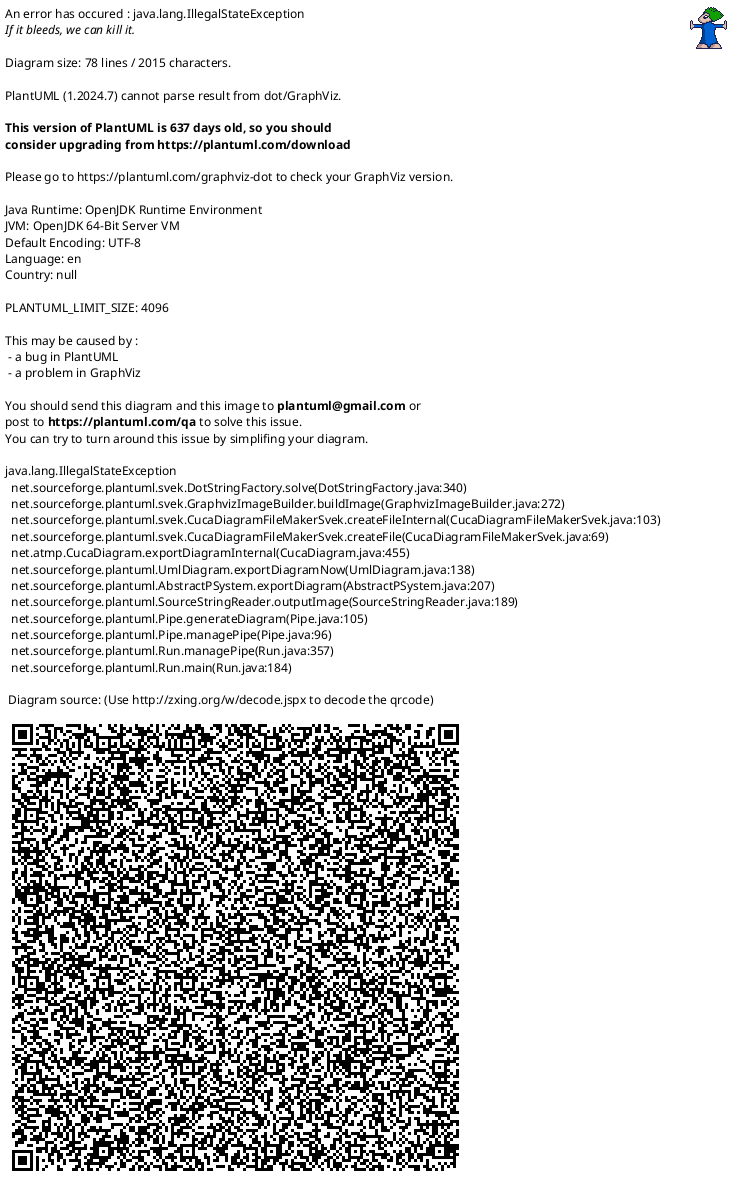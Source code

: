 @startuml
title "Filtrado de Tickets"
skinparam linetype ortho
left to right direction

actor Administrador
actor Cliente
actor "Jefe de Proyecto" as JefeProyecto
actor "Desarrollador de Software" as Desarrollador

rectangle "Filtros" {
  (FiltrarTitulo)
  (FiltrarEstado)
  (FiltrarPrioridad)
  (FiltrarFecha)
  (FiltrarCreador)
  (FiltrarProyecto)
}

rectangle "Estados" {
  (Pendiente)
  (EnProceso)
  (EnEspera)
  (Resuelto)
  (Cerrado)
}

rectangle "Prioridades" {
  (Baja)
  (Media)
  (Alta)
  (Critica)
}

note top of Administrador: Configura y accede a todas las opciones de filtrado

Administrador -[#FF0000]left-> FiltrarTitulo
Administrador -[#FF0000]left-> FiltrarEstado
Administrador -[#FF0000]-> FiltrarPrioridad
Administrador -[#FF0000]-> FiltrarFecha
Administrador -[#FF0000]-> FiltrarCreador
Administrador -[#FF0000]left-> FiltrarProyecto

note top of Cliente: Filtra tickets por palabra, estado, prioridad y fecha

Cliente -[#1E90FF]-> FiltrarTitulo
Cliente -[#1E90FF]-> FiltrarEstado
Cliente -[#1E90FF]-> FiltrarPrioridad
Cliente -[#1E90FF]-> FiltrarFecha

note top of JefeProyecto: Filtra tickets según necesidades del proyecto

JefeProyecto -[#FFA500]-> FiltrarEstado
JefeProyecto -[#FFA500]-> FiltrarTitulo
JefeProyecto -[#FFA500]-> FiltrarPrioridad
JefeProyecto -[#FFA500]-> FiltrarFecha
JefeProyecto -[#FFA500]-> FiltrarCreador
JefeProyecto -[#FFA500]left-> FiltrarProyecto

note top of Desarrollador: Filtra tickets para tareas de desarrollo

Desarrollador -[#008000]left-> FiltrarEstado
Desarrollador -[#008000]-> FiltrarTitulo
Desarrollador -[#008000]-> FiltrarPrioridad
Desarrollador -[#008000]-> FiltrarFecha
Desarrollador -[#008000]-> FiltrarCreador

FiltrarEstado -[#000000]-> Pendiente
FiltrarEstado -[#000000]-> EnProceso
FiltrarEstado -[#000000]-> EnEspera
FiltrarEstado -[#000000]-> Resuelto
FiltrarEstado -[#000000]-> Cerrado

FiltrarPrioridad -[#000000]-> Baja
FiltrarPrioridad -[#000000]-> Media
FiltrarPrioridad -[#000000]-> Alta
FiltrarPrioridad -[#000000]-> Critica
@enduml
